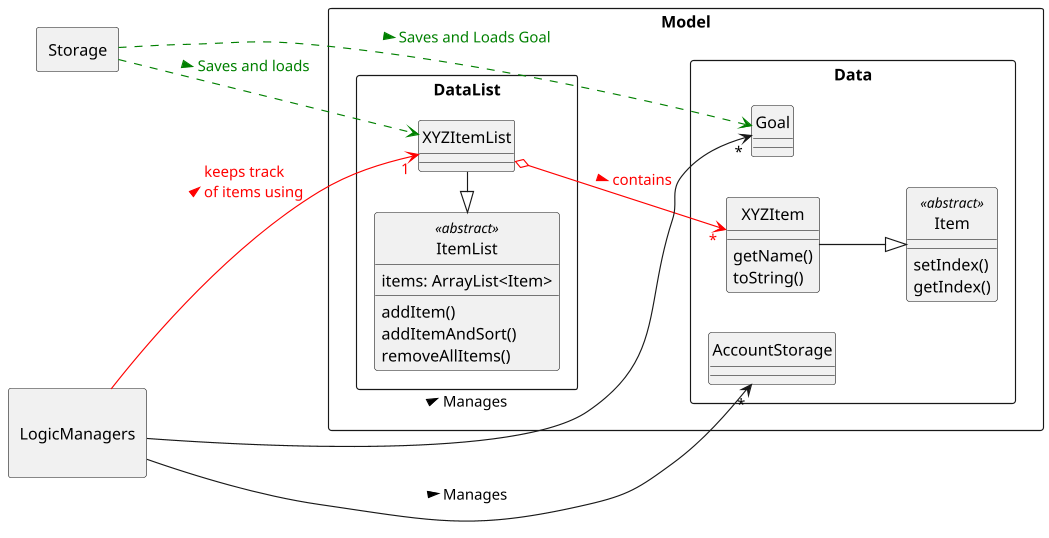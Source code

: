 @startuml
hide circle
skinparam classAttributeIconSize 0
skinparam BoxPadding 50
skinparam shadowing false
left to right direction
scale 1049 width


skinparam package<<Layout>> {
  borderColor Transparent
  backgroundColor Transparent
  fontColor Transparent
  stereotypeFontColor Transparent
}

rectangle Storage {
}

rectangle Model {
        rectangle Data {

        class Item <<abstract>> {
            setIndex()
            getIndex()
        }

        class XYZItem {
            getName()
            toString()
        }

        class AccountStorage {
        }

        class Goal {
        }
    }
    rectangle DataList {

        class XYZItemList {
        }

        class ItemList <<abstract>> {
            items: ArrayList<Item>
            addItem()
            addItemAndSort()
            removeAllItems()
        }

    }

}
ItemList <|- XYZItemList
XYZItem --|> Item
XYZItemList o--> "*" XYZItem #line:red;text:red : contains >

rectangle "       \nLogicManagers\n         " {
}


"       \nLogicManagers\n         " --> "1" XYZItemList #line:red;text:red : keeps track \nof items using >
"       \nLogicManagers\n         " --> "*" AccountStorage : Manages >
"       \nLogicManagers\n         " --> "*" Goal : Manages >

Storage ..> XYZItemList #line:green;text:green : > Saves and loads
Storage ..> Goal #line:green;text:green : > Saves and Loads Goal

@enduml